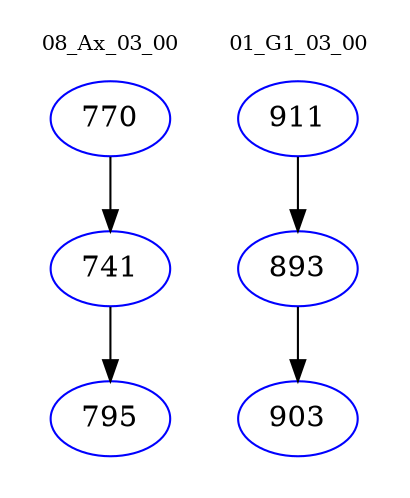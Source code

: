 digraph{
subgraph cluster_0 {
color = white
label = "08_Ax_03_00";
fontsize=10;
T0_770 [label="770", color="blue"]
T0_770 -> T0_741 [color="black"]
T0_741 [label="741", color="blue"]
T0_741 -> T0_795 [color="black"]
T0_795 [label="795", color="blue"]
}
subgraph cluster_1 {
color = white
label = "01_G1_03_00";
fontsize=10;
T1_911 [label="911", color="blue"]
T1_911 -> T1_893 [color="black"]
T1_893 [label="893", color="blue"]
T1_893 -> T1_903 [color="black"]
T1_903 [label="903", color="blue"]
}
}
